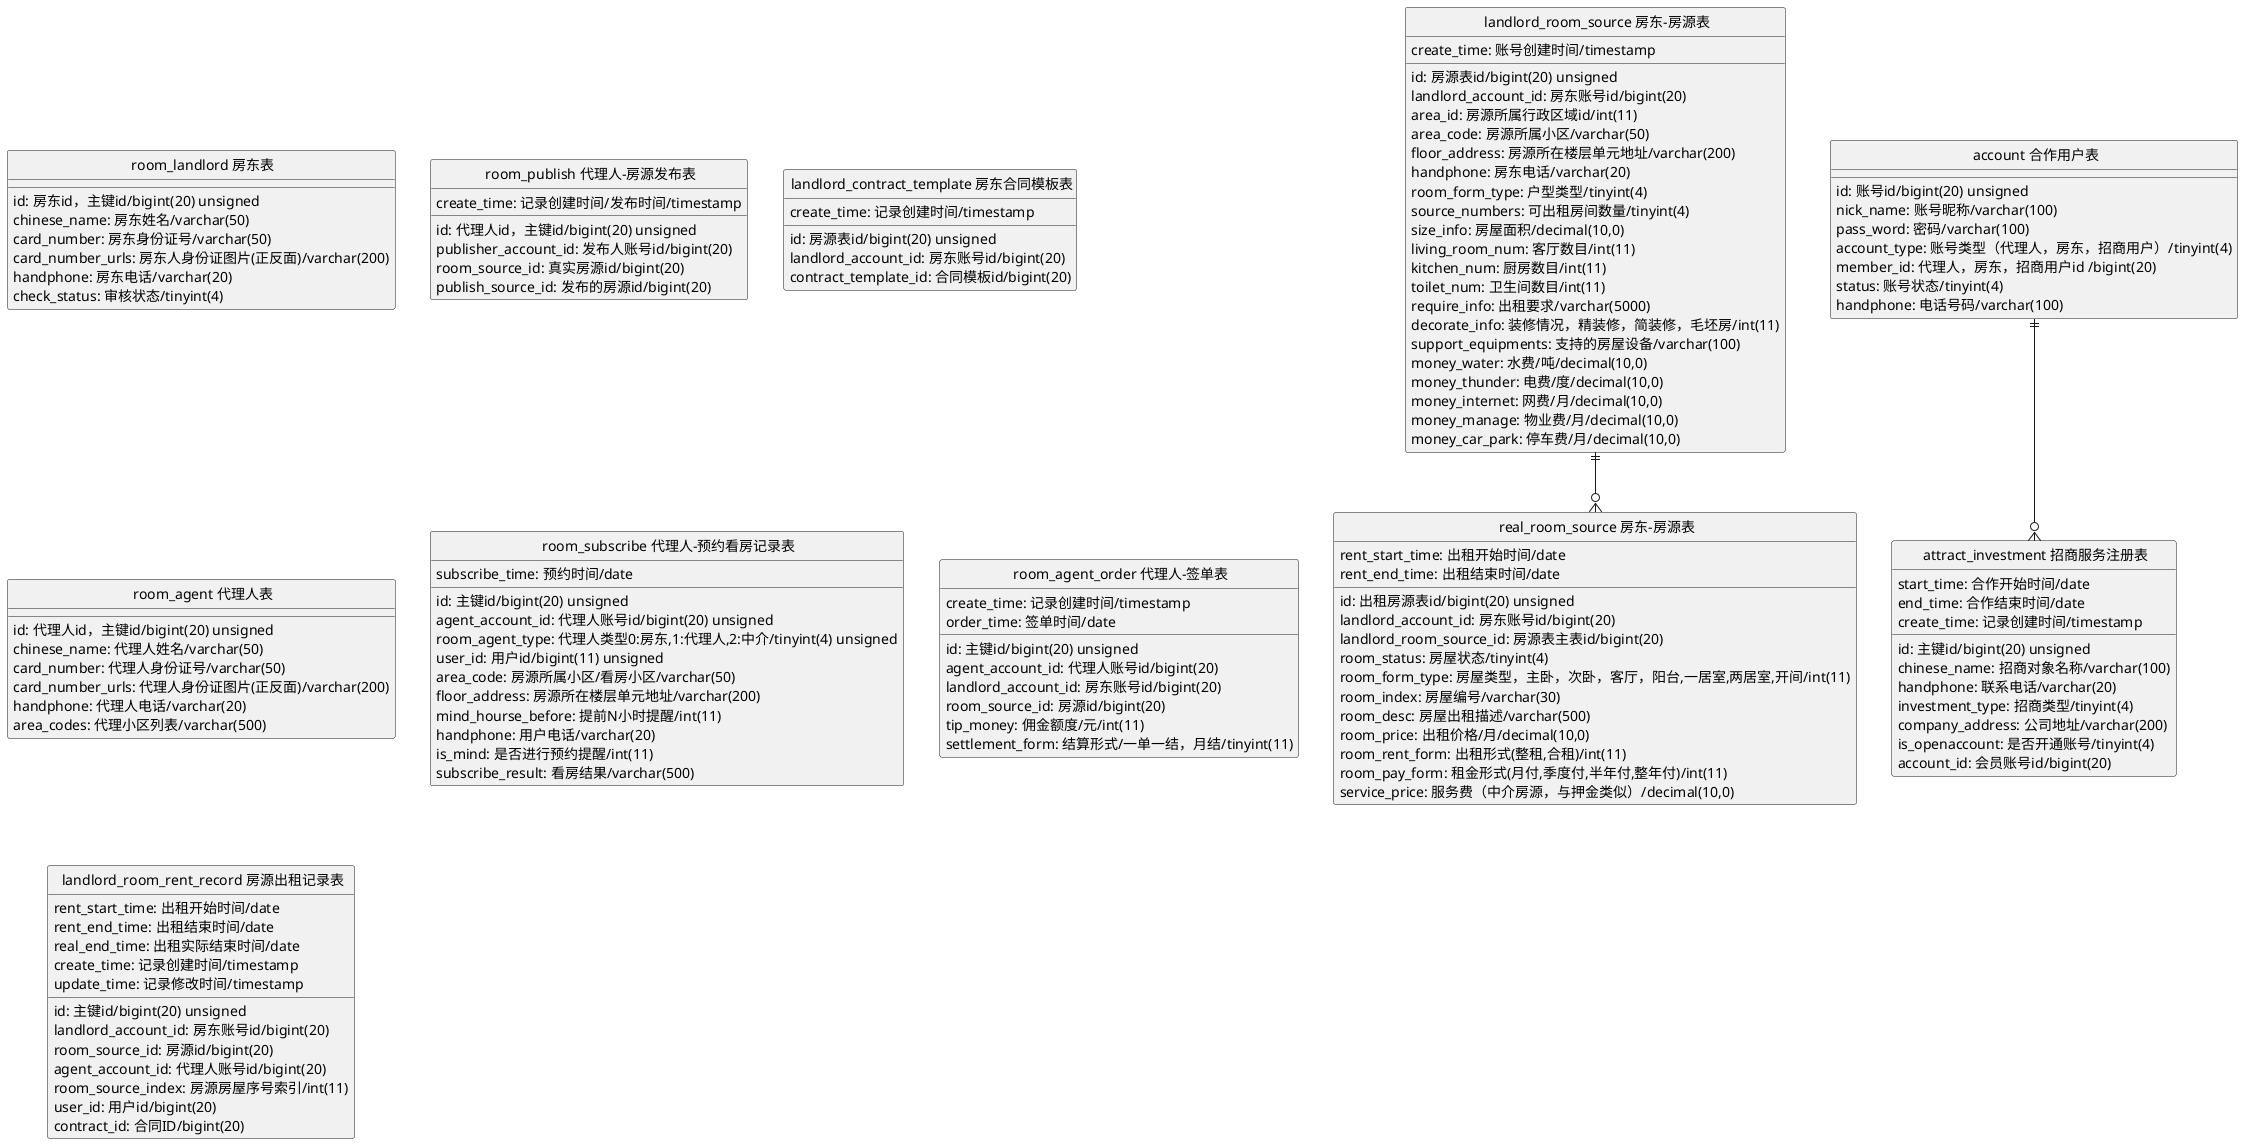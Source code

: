 @startuml
' hide the spot
hide circle

' avoid problems with angled crows feet
skinparam linetype ortho

entity " real_room_source 房东-房源表" as real_room_source {
    id: 出租房源表id/bigint(20) unsigned
    landlord_account_id: 房东账号id/bigint(20)
    landlord_room_source_id: 房源表主表id/bigint(20)
    room_status: 房屋状态/tinyint(4)
    rent_start_time: 出租开始时间/date
    rent_end_time: 出租结束时间/date
    room_form_type: 房屋类型，主卧，次卧，客厅，阳台,一居室,两居室,开间/int(11)
    room_index: 房屋编号/varchar(30)
    room_desc: 房屋出租描述/varchar(500)
    room_price: 出租价格/月/decimal(10,0)
    room_rent_form: 出租形式(整租,合租)/int(11)
    room_pay_form: 租金形式(月付,季度付,半年付,整年付)/int(11)
    service_price: 服务费（中介房源，与押金类似）/decimal(10,0)
}

entity " room_landlord 房东表" as room_landlord {
    id: 房东id，主键id/bigint(20) unsigned
    chinese_name: 房东姓名/varchar(50)
    card_number: 房东身份证号/varchar(50)
    card_number_urls: 房东人身份证图片(正反面)/varchar(200)
    handphone: 房东电话/varchar(20)
    check_status: 审核状态/tinyint(4)
}

entity " room_publish 代理人-房源发布表" as room_publish {
    id: 代理人id，主键id/bigint(20) unsigned
    publisher_account_id: 发布人账号id/bigint(20)
    room_source_id: 真实房源id/bigint(20)
    publish_source_id: 发布的房源id/bigint(20)
    create_time: 记录创建时间/发布时间/timestamp
}

entity " landlord_contract_template 房东合同模板表" as landlord_contract_template {
    id: 房源表id/bigint(20) unsigned
    landlord_account_id: 房东账号id/bigint(20)
    contract_template_id: 合同模板id/bigint(20)
    create_time: 记录创建时间/timestamp
}

entity " landlord_room_source 房东-房源表" as landlord_room_source {
    id: 房源表id/bigint(20) unsigned
    landlord_account_id: 房东账号id/bigint(20)
    area_id: 房源所属行政区域id/int(11)
    area_code: 房源所属小区/varchar(50)
    floor_address: 房源所在楼层单元地址/varchar(200)
    handphone: 房东电话/varchar(20)
    create_time: 账号创建时间/timestamp
    room_form_type: 户型类型/tinyint(4)
    source_numbers: 可出租房间数量/tinyint(4)
    size_info: 房屋面积/decimal(10,0)
    living_room_num: 客厅数目/int(11)
    kitchen_num: 厨房数目/int(11)
    toilet_num: 卫生间数目/int(11)
    require_info: 出租要求/varchar(5000)
    decorate_info: 装修情况，精装修，简装修，毛坯房/int(11)
    support_equipments: 支持的房屋设备/varchar(100)
    money_water: 水费/吨/decimal(10,0)
    money_thunder: 电费/度/decimal(10,0)
    money_internet: 网费/月/decimal(10,0)
    money_manage: 物业费/月/decimal(10,0)
    money_car_park: 停车费/月/decimal(10,0)
}

entity " attract_investment 招商服务注册表" as attract_investment {
    id: 主键id/bigint(20) unsigned
    chinese_name: 招商对象名称/varchar(100)
    handphone: 联系电话/varchar(20)
    investment_type: 招商类型/tinyint(4)
    company_address: 公司地址/varchar(200)
    start_time: 合作开始时间/date
    end_time: 合作结束时间/date
    is_openaccount: 是否开通账号/tinyint(4)
    account_id: 会员账号id/bigint(20)
    create_time: 记录创建时间/timestamp
}

entity " room_agent 代理人表" as room_agent {
    id: 代理人id，主键id/bigint(20) unsigned
    chinese_name: 代理人姓名/varchar(50)
    card_number: 代理人身份证号/varchar(50)
    card_number_urls: 代理人身份证图片(正反面)/varchar(200)
    handphone: 代理人电话/varchar(20)
    area_codes: 代理小区列表/varchar(500)
}

entity " room_subscribe 代理人-预约看房记录表" as room_subscribe {
    id: 主键id/bigint(20) unsigned
    agent_account_id: 代理人账号id/bigint(20) unsigned
    room_agent_type: 代理人类型0:房东,1:代理人,2:中介/tinyint(4) unsigned
    user_id: 用户id/bigint(11) unsigned
    area_code: 房源所属小区/看房小区/varchar(50)
    floor_address: 房源所在楼层单元地址/varchar(200)
    mind_hourse_before: 提前N小时提醒/int(11)
    handphone: 用户电话/varchar(20)
    is_mind: 是否进行预约提醒/int(11)
    subscribe_time: 预约时间/date
    subscribe_result: 看房结果/varchar(500)
}

entity " account 合作用户表" as account {
    id: 账号id/bigint(20) unsigned
    nick_name: 账号昵称/varchar(100)
    pass_word: 密码/varchar(100)
    account_type: 账号类型（代理人，房东，招商用户）/tinyint(4)
    member_id: 代理人，房东，招商用户id /bigint(20)
    status: 账号状态/tinyint(4)
    handphone: 电话号码/varchar(100)
}

entity " room_agent_order 代理人-签单表" as room_agent_order {
    id: 主键id/bigint(20) unsigned
    agent_account_id: 代理人账号id/bigint(20)
    landlord_account_id: 房东账号id/bigint(20)
    room_source_id: 房源id/bigint(20)
    create_time: 记录创建时间/timestamp
    order_time: 签单时间/date
    tip_money: 佣金额度/元/int(11)
    settlement_form: 结算形式/一单一结，月结/tinyint(11)
}

entity " landlord_room_rent_record 房源出租记录表" as landlord_room_rent_record {
    id: 主键id/bigint(20) unsigned
    landlord_account_id: 房东账号id/bigint(20)
    room_source_id: 房源id/bigint(20)
    agent_account_id: 代理人账号id/bigint(20)
    room_source_index: 房源房屋序号索引/int(11)
    user_id: 用户id/bigint(20)
    contract_id: 合同ID/bigint(20)
    rent_start_time: 出租开始时间/date
    rent_end_time: 出租结束时间/date
    real_end_time: 出租实际结束时间/date
    create_time: 记录创建时间/timestamp
    update_time: 记录修改时间/timestamp
}



landlord_room_source ||--o{ real_room_source
account ||--o{ attract_investment


@enduml